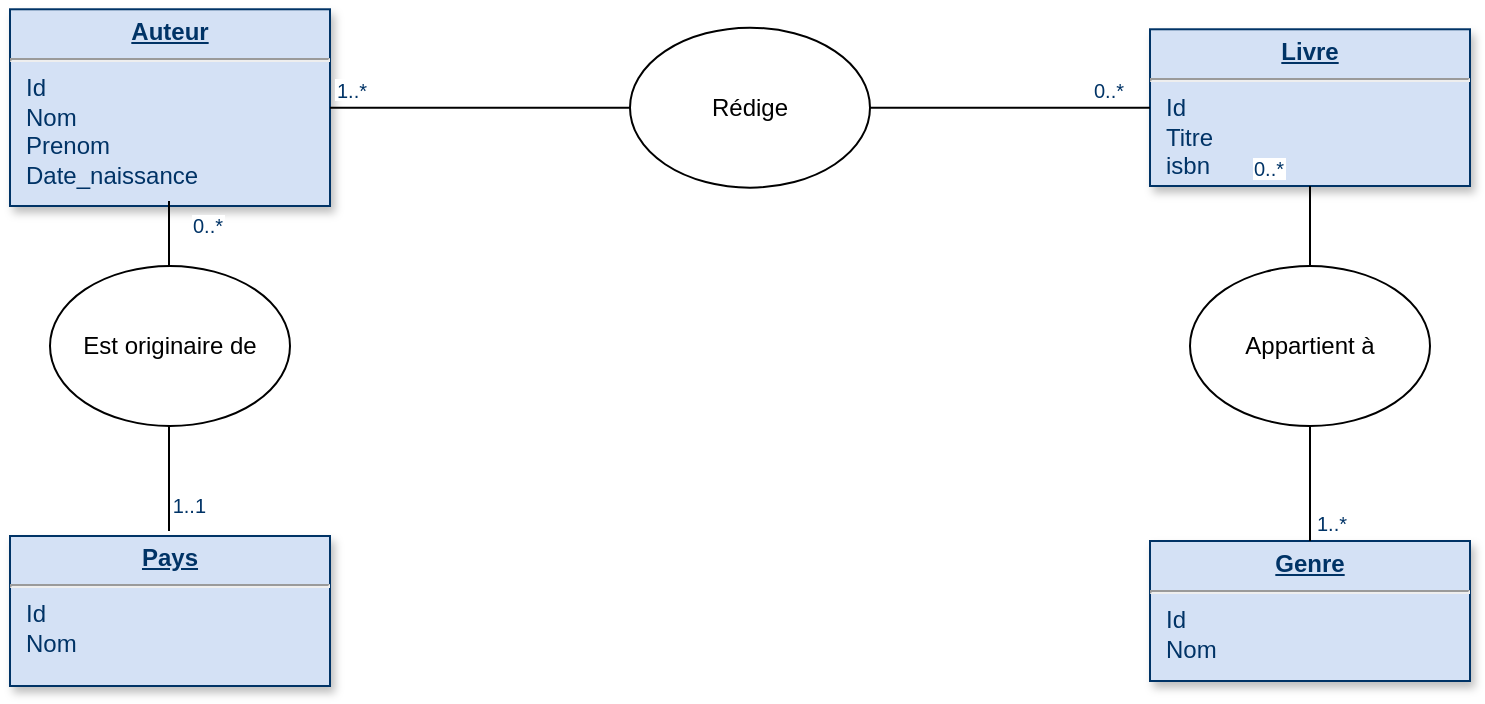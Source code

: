 <mxfile version="24.2.5" type="device">
  <diagram name="Page-1" id="efa7a0a1-bf9b-a30e-e6df-94a7791c09e9">
    <mxGraphModel dx="1055" dy="611" grid="1" gridSize="10" guides="1" tooltips="1" connect="1" arrows="1" fold="1" page="1" pageScale="1" pageWidth="826" pageHeight="1169" background="none" math="0" shadow="0">
      <root>
        <mxCell id="0" />
        <mxCell id="1" parent="0" />
        <mxCell id="19" value="&lt;p style=&quot;margin: 0px; margin-top: 4px; text-align: center; text-decoration: underline;&quot;&gt;&lt;strong&gt;Livre&lt;/strong&gt;&lt;/p&gt;&lt;hr&gt;&lt;p style=&quot;margin: 0px; margin-left: 8px;&quot;&gt;Id&lt;/p&gt;&lt;p style=&quot;margin: 0px; margin-left: 8px;&quot;&gt;Titre&lt;/p&gt;&lt;p style=&quot;margin: 0px; margin-left: 8px;&quot;&gt;isbn&lt;/p&gt;" style="verticalAlign=top;align=left;overflow=fill;fontSize=12;fontFamily=Helvetica;html=1;strokeColor=#003366;shadow=1;fillColor=#D4E1F5;fontColor=#003366" parent="1" vertex="1">
          <mxGeometry x="610" y="31.64" width="160" height="78.36" as="geometry" />
        </mxCell>
        <mxCell id="20" value="&lt;p style=&quot;margin: 0px; margin-top: 4px; text-align: center; text-decoration: underline;&quot;&gt;&lt;strong&gt;Genre&lt;/strong&gt;&lt;/p&gt;&lt;hr&gt;&lt;p style=&quot;margin: 0px; margin-left: 8px;&quot;&gt;Id&lt;/p&gt;&lt;p style=&quot;margin: 0px; margin-left: 8px;&quot;&gt;Nom&lt;/p&gt;" style="verticalAlign=top;align=left;overflow=fill;fontSize=12;fontFamily=Helvetica;html=1;strokeColor=#003366;shadow=1;fillColor=#D4E1F5;fontColor=#003366" parent="1" vertex="1">
          <mxGeometry x="610" y="287.5" width="160" height="70" as="geometry" />
        </mxCell>
        <mxCell id="21" value="&lt;p style=&quot;margin: 0px; margin-top: 4px; text-align: center; text-decoration: underline;&quot;&gt;&lt;strong&gt;Pays&lt;/strong&gt;&lt;/p&gt;&lt;hr&gt;&lt;p style=&quot;margin: 0px; margin-left: 8px;&quot;&gt;Id&lt;/p&gt;&lt;p style=&quot;margin: 0px; margin-left: 8px;&quot;&gt;Nom&lt;/p&gt;&lt;p style=&quot;margin: 0px; margin-left: 8px;&quot;&gt;&lt;br&gt;&lt;/p&gt;" style="verticalAlign=top;align=left;overflow=fill;fontSize=12;fontFamily=Helvetica;html=1;strokeColor=#003366;shadow=1;fillColor=#D4E1F5;fontColor=#003366" parent="1" vertex="1">
          <mxGeometry x="40" y="285" width="160" height="75" as="geometry" />
        </mxCell>
        <mxCell id="25" value="&lt;p style=&quot;margin: 0px; margin-top: 4px; text-align: center; text-decoration: underline;&quot;&gt;&lt;b&gt;Auteur&lt;/b&gt;&lt;/p&gt;&lt;hr&gt;&lt;p style=&quot;margin: 0px; margin-left: 8px;&quot;&gt;Id&lt;/p&gt;&lt;p style=&quot;margin: 0px; margin-left: 8px;&quot;&gt;Nom&lt;/p&gt;&lt;p style=&quot;margin: 0px; margin-left: 8px;&quot;&gt;Prenom&lt;/p&gt;&lt;p style=&quot;margin: 0px; margin-left: 8px;&quot;&gt;Date_naissance&lt;/p&gt;&lt;p style=&quot;margin: 0px; margin-left: 8px;&quot;&gt;&lt;br&gt;&lt;/p&gt;" style="verticalAlign=top;align=left;overflow=fill;fontSize=12;fontFamily=Helvetica;html=1;strokeColor=#003366;shadow=1;fillColor=#D4E1F5;fontColor=#003366" parent="1" vertex="1">
          <mxGeometry x="40" y="21.64" width="160" height="98.36" as="geometry" />
        </mxCell>
        <mxCell id="90" value="" style="endArrow=none;endSize=12;startArrow=none;startSize=14;startFill=0;edgeStyle=orthogonalEdgeStyle;exitX=0.5;exitY=1;exitDx=0;exitDy=0;" parent="1" edge="1">
          <mxGeometry x="620" y="340" as="geometry">
            <mxPoint x="119.5" y="117.5" as="sourcePoint" />
            <mxPoint x="119.5" y="282.5" as="targetPoint" />
          </mxGeometry>
        </mxCell>
        <mxCell id="91" value="0..*" style="resizable=0;align=left;verticalAlign=top;labelBackgroundColor=#ffffff;fontSize=10;strokeColor=#003366;shadow=1;fillColor=#D4E1F5;fontColor=#003366" parent="90" connectable="0" vertex="1">
          <mxGeometry x="-1" relative="1" as="geometry">
            <mxPoint x="10" as="offset" />
          </mxGeometry>
        </mxCell>
        <mxCell id="92" value="1..1" style="resizable=0;align=right;verticalAlign=top;labelBackgroundColor=#ffffff;fontSize=10;strokeColor=#003366;shadow=1;fillColor=#D4E1F5;fontColor=#003366" parent="90" connectable="0" vertex="1">
          <mxGeometry x="1" relative="1" as="geometry">
            <mxPoint x="20" y="-25.0" as="offset" />
          </mxGeometry>
        </mxCell>
        <mxCell id="NdWs10tunaZC-DII-H84-114" value="Est originaire de" style="ellipse;whiteSpace=wrap;html=1;" vertex="1" parent="1">
          <mxGeometry x="60" y="150" width="120" height="80" as="geometry" />
        </mxCell>
        <mxCell id="NdWs10tunaZC-DII-H84-115" value="" style="endArrow=none;endSize=12;startArrow=none;startSize=14;startFill=0;edgeStyle=orthogonalEdgeStyle;exitX=0;exitY=0.5;exitDx=0;exitDy=0;entryX=1;entryY=0.5;entryDx=0;entryDy=0;" edge="1" parent="1" source="19" target="25">
          <mxGeometry x="620" y="340" as="geometry">
            <mxPoint x="330" y="60" as="sourcePoint" />
            <mxPoint x="330" y="225" as="targetPoint" />
          </mxGeometry>
        </mxCell>
        <mxCell id="NdWs10tunaZC-DII-H84-116" value="0..*" style="resizable=0;align=left;verticalAlign=top;labelBackgroundColor=#ffffff;fontSize=10;strokeColor=#003366;shadow=1;fillColor=#D4E1F5;fontColor=#003366" connectable="0" vertex="1" parent="NdWs10tunaZC-DII-H84-115">
          <mxGeometry x="-1" relative="1" as="geometry">
            <mxPoint x="-30" y="-21" as="offset" />
          </mxGeometry>
        </mxCell>
        <mxCell id="NdWs10tunaZC-DII-H84-117" value="1..*" style="resizable=0;align=right;verticalAlign=top;labelBackgroundColor=#ffffff;fontSize=10;strokeColor=#003366;shadow=1;fillColor=#D4E1F5;fontColor=#003366" connectable="0" vertex="1" parent="NdWs10tunaZC-DII-H84-115">
          <mxGeometry x="1" relative="1" as="geometry">
            <mxPoint x="20" y="-21" as="offset" />
          </mxGeometry>
        </mxCell>
        <mxCell id="NdWs10tunaZC-DII-H84-118" value="" style="endArrow=none;endSize=12;startArrow=none;startSize=14;startFill=0;edgeStyle=orthogonalEdgeStyle;exitX=0.5;exitY=1;exitDx=0;exitDy=0;entryX=0.5;entryY=0;entryDx=0;entryDy=0;" edge="1" parent="1" source="19" target="20">
          <mxGeometry x="620" y="340" as="geometry">
            <mxPoint x="710" y="220" as="sourcePoint" />
            <mxPoint x="300" y="220" as="targetPoint" />
          </mxGeometry>
        </mxCell>
        <mxCell id="NdWs10tunaZC-DII-H84-119" value="0..*" style="resizable=0;align=left;verticalAlign=top;labelBackgroundColor=#ffffff;fontSize=10;strokeColor=#003366;shadow=1;fillColor=#D4E1F5;fontColor=#003366" connectable="0" vertex="1" parent="NdWs10tunaZC-DII-H84-118">
          <mxGeometry x="-1" relative="1" as="geometry">
            <mxPoint x="-30" y="-21" as="offset" />
          </mxGeometry>
        </mxCell>
        <mxCell id="NdWs10tunaZC-DII-H84-120" value="1..*" style="resizable=0;align=right;verticalAlign=top;labelBackgroundColor=#ffffff;fontSize=10;strokeColor=#003366;shadow=1;fillColor=#D4E1F5;fontColor=#003366" connectable="0" vertex="1" parent="NdWs10tunaZC-DII-H84-118">
          <mxGeometry x="1" relative="1" as="geometry">
            <mxPoint x="20" y="-21" as="offset" />
          </mxGeometry>
        </mxCell>
        <mxCell id="NdWs10tunaZC-DII-H84-121" value="Rédige" style="ellipse;whiteSpace=wrap;html=1;" vertex="1" parent="1">
          <mxGeometry x="350" y="30.82" width="120" height="80" as="geometry" />
        </mxCell>
        <mxCell id="NdWs10tunaZC-DII-H84-122" value="Appartient à" style="ellipse;whiteSpace=wrap;html=1;" vertex="1" parent="1">
          <mxGeometry x="630" y="150" width="120" height="80" as="geometry" />
        </mxCell>
      </root>
    </mxGraphModel>
  </diagram>
</mxfile>
